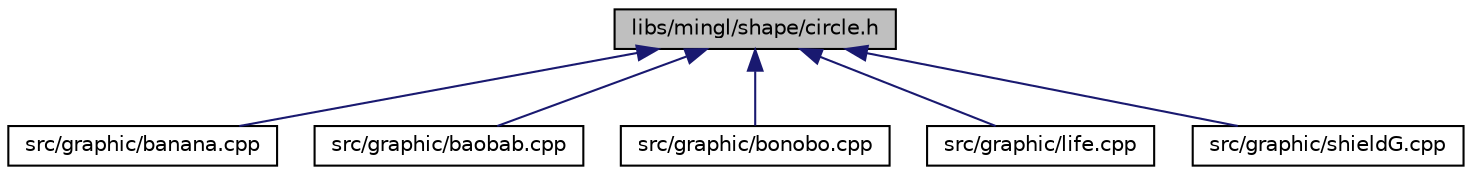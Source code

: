 digraph "libs/mingl/shape/circle.h"
{
 // LATEX_PDF_SIZE
  edge [fontname="Helvetica",fontsize="10",labelfontname="Helvetica",labelfontsize="10"];
  node [fontname="Helvetica",fontsize="10",shape=record];
  Node1 [label="libs/mingl/shape/circle.h",height=0.2,width=0.4,color="black", fillcolor="grey75", style="filled", fontcolor="black",tooltip="Représente un cercle."];
  Node1 -> Node2 [dir="back",color="midnightblue",fontsize="10",style="solid"];
  Node2 [label="src/graphic/banana.cpp",height=0.2,width=0.4,color="black", fillcolor="white", style="filled",URL="$banana_8cpp.html",tooltip="Représente une banane."];
  Node1 -> Node3 [dir="back",color="midnightblue",fontsize="10",style="solid"];
  Node3 [label="src/graphic/baobab.cpp",height=0.2,width=0.4,color="black", fillcolor="white", style="filled",URL="$baobab_8cpp.html",tooltip="Représente un baobab."];
  Node1 -> Node4 [dir="back",color="midnightblue",fontsize="10",style="solid"];
  Node4 [label="src/graphic/bonobo.cpp",height=0.2,width=0.4,color="black", fillcolor="white", style="filled",URL="$bonobo_8cpp.html",tooltip="Représente un bonobo."];
  Node1 -> Node5 [dir="back",color="midnightblue",fontsize="10",style="solid"];
  Node5 [label="src/graphic/life.cpp",height=0.2,width=0.4,color="black", fillcolor="white", style="filled",URL="$life_8cpp.html",tooltip="Représente une vie d'un joueur."];
  Node1 -> Node6 [dir="back",color="midnightblue",fontsize="10",style="solid"];
  Node6 [label="src/graphic/shieldG.cpp",height=0.2,width=0.4,color="black", fillcolor="white", style="filled",URL="$shield_g_8cpp.html",tooltip="Représente un bouclier en forme de feuille."];
}
